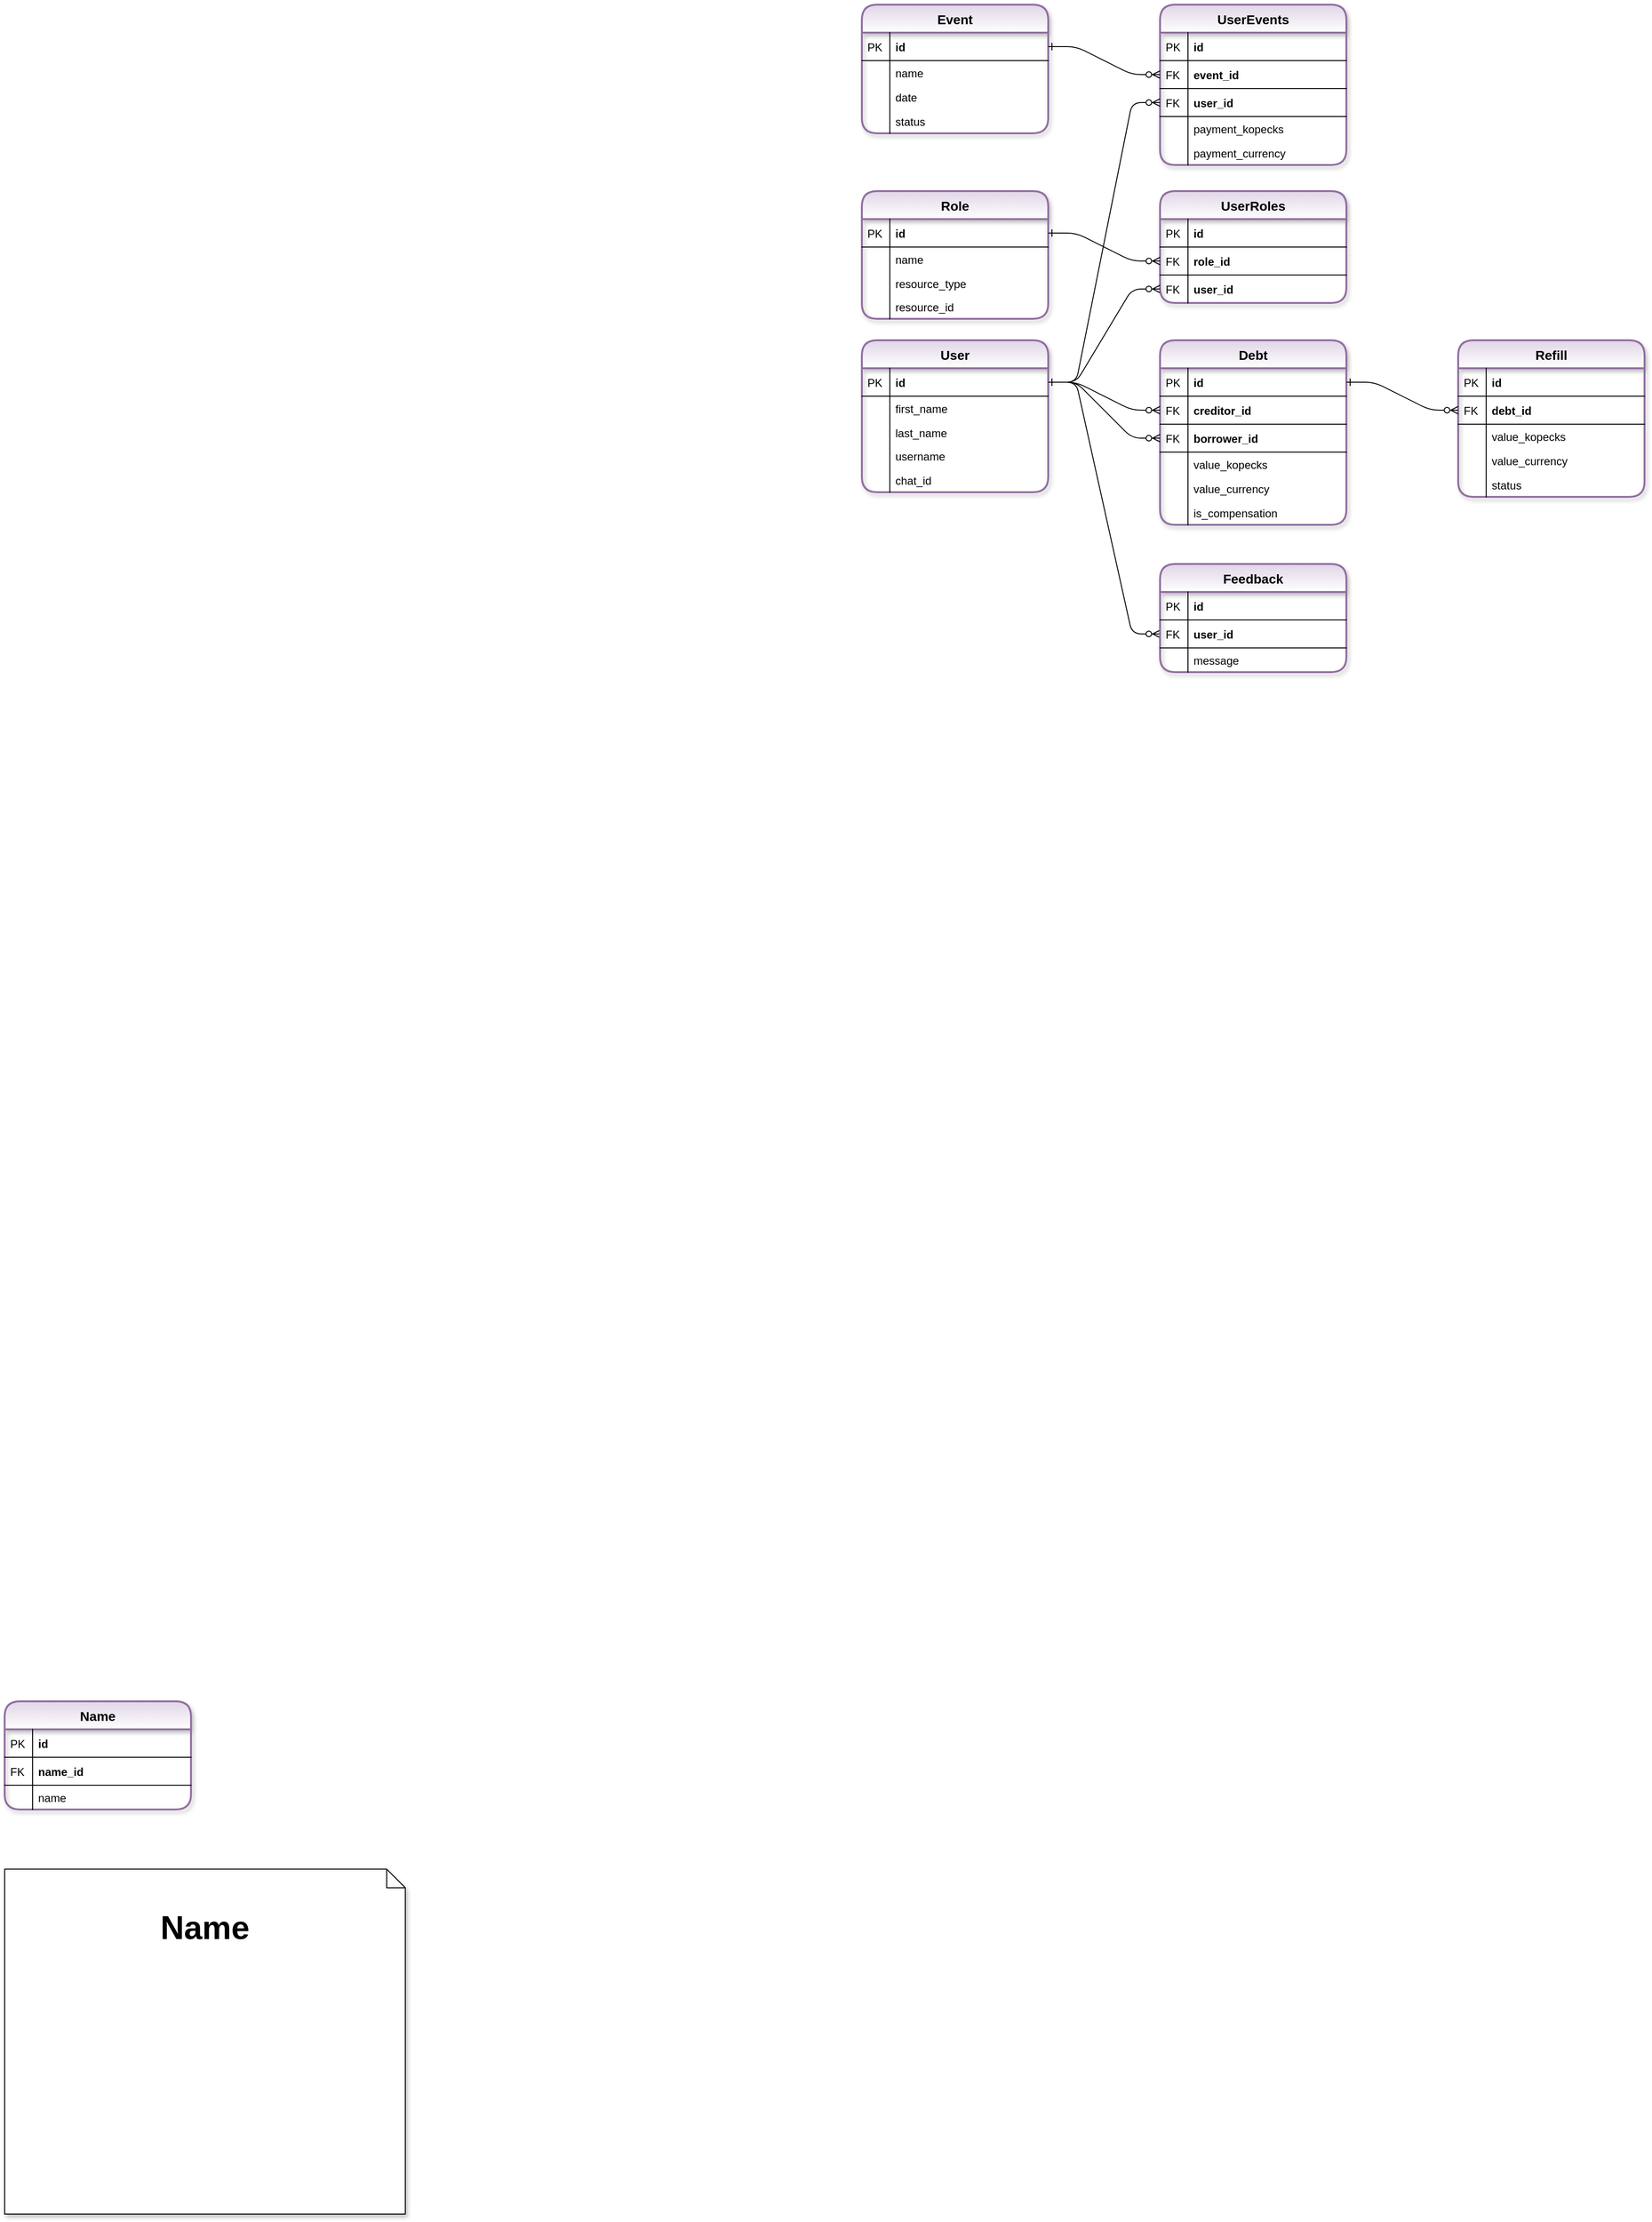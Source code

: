 <mxfile version="14.5.1" type="device"><diagram id="R2lEEEUBdFMjLlhIrx00" name="Page-1"><mxGraphModel dx="3122" dy="1848" grid="1" gridSize="10" guides="1" tooltips="1" connect="1" arrows="1" fold="1" page="1" pageScale="1" pageWidth="850" pageHeight="1100" math="0" shadow="0" extFonts="Permanent Marker^https://fonts.googleapis.com/css?family=Permanent+Marker"><root><mxCell id="0"/><mxCell id="1" parent="0"/><mxCell id="dbD11hAaTp0ANnhS23in-55" style="edgeStyle=entityRelationEdgeStyle;orthogonalLoop=1;jettySize=auto;html=1;startArrow=ERone;startFill=0;endArrow=ERzeroToMany;endFill=1;rounded=1;entryX=0;entryY=0.5;entryDx=0;entryDy=0;exitX=1;exitY=0.5;exitDx=0;exitDy=0;" parent="1" source="dbD11hAaTp0ANnhS23in-2" target="dbD11hAaTp0ANnhS23in-53" edge="1"><mxGeometry relative="1" as="geometry"><mxPoint x="-470" y="135" as="sourcePoint"/><mxPoint x="-350" y="165" as="targetPoint"/></mxGeometry></mxCell><mxCell id="dbD11hAaTp0ANnhS23in-1" value="User" style="swimlane;fontStyle=1;childLayout=stackLayout;horizontal=1;startSize=30;horizontalStack=0;resizeParent=1;resizeParentMax=0;resizeLast=0;collapsible=1;marginBottom=0;align=center;fontSize=14;rounded=1;shadow=1;glass=0;comic=0;strokeColor=#916FA1;strokeWidth=2;fillColor=#e1d5e7;arcSize=18;sketch=0;gradientColor=#ffffff;swimlaneFillColor=none;" parent="1" vertex="1"><mxGeometry x="-680" y="80" width="200" height="163" as="geometry"><mxRectangle x="-120" y="-320" width="160" height="26" as="alternateBounds"/></mxGeometry></mxCell><mxCell id="dbD11hAaTp0ANnhS23in-2" value="id" style="shape=partialRectangle;top=0;left=0;right=0;bottom=1;align=left;verticalAlign=middle;fillColor=none;spacingLeft=34;spacingRight=4;overflow=hidden;rotatable=0;points=[[0,0.5],[1,0.5]];portConstraint=eastwest;dropTarget=0;fontStyle=1;fontSize=12;flipH=1;flipV=0;" parent="dbD11hAaTp0ANnhS23in-1" vertex="1"><mxGeometry y="30" width="200" height="30" as="geometry"/></mxCell><mxCell id="dbD11hAaTp0ANnhS23in-3" value="PK" style="shape=partialRectangle;top=0;left=0;bottom=0;fillColor=none;align=left;verticalAlign=middle;spacingLeft=4;spacingRight=4;overflow=hidden;rotatable=0;points=[];portConstraint=eastwest;part=1;fontSize=12;" parent="dbD11hAaTp0ANnhS23in-2" vertex="1" connectable="0"><mxGeometry width="30" height="30" as="geometry"/></mxCell><mxCell id="dbD11hAaTp0ANnhS23in-4" value="first_name" style="shape=partialRectangle;top=0;left=0;right=0;bottom=0;align=left;verticalAlign=top;fillColor=none;spacingLeft=34;spacingRight=4;overflow=hidden;rotatable=0;points=[[0,0.5],[1,0.5]];portConstraint=eastwest;dropTarget=0;fontSize=12;perimeterSpacing=3;strokeColor=#5036FF;strokeWidth=3;" parent="dbD11hAaTp0ANnhS23in-1" vertex="1"><mxGeometry y="60" width="200" height="26" as="geometry"/></mxCell><mxCell id="dbD11hAaTp0ANnhS23in-5" value="" style="shape=partialRectangle;top=0;left=0;bottom=0;fillColor=none;align=left;verticalAlign=top;spacingLeft=4;spacingRight=4;overflow=hidden;rotatable=0;points=[];portConstraint=eastwest;part=1;fontSize=12;" parent="dbD11hAaTp0ANnhS23in-4" vertex="1" connectable="0"><mxGeometry width="30" height="26" as="geometry"/></mxCell><mxCell id="dbD11hAaTp0ANnhS23in-6" value="last_name" style="shape=partialRectangle;top=0;left=0;right=0;bottom=0;align=left;verticalAlign=top;fillColor=none;spacingLeft=34;spacingRight=4;overflow=hidden;rotatable=0;points=[[0,0.5],[1,0.5]];portConstraint=eastwest;dropTarget=0;fontSize=12;perimeterSpacing=3;strokeColor=#5036FF;strokeWidth=3;" parent="dbD11hAaTp0ANnhS23in-1" vertex="1"><mxGeometry y="86" width="200" height="25" as="geometry"/></mxCell><mxCell id="dbD11hAaTp0ANnhS23in-7" value="" style="shape=partialRectangle;top=0;left=0;bottom=0;fillColor=none;align=left;verticalAlign=top;spacingLeft=4;spacingRight=4;overflow=hidden;rotatable=0;points=[];portConstraint=eastwest;part=1;fontSize=12;" parent="dbD11hAaTp0ANnhS23in-6" vertex="1" connectable="0"><mxGeometry width="30" height="26" as="geometry"/></mxCell><mxCell id="dbD11hAaTp0ANnhS23in-8" value="username" style="shape=partialRectangle;top=0;left=0;right=0;bottom=0;align=left;verticalAlign=top;fillColor=none;spacingLeft=34;spacingRight=4;overflow=hidden;rotatable=0;points=[[0,0.5],[1,0.5]];portConstraint=eastwest;dropTarget=0;fontSize=12;perimeterSpacing=3;strokeColor=#5036FF;strokeWidth=3;" parent="dbD11hAaTp0ANnhS23in-1" vertex="1"><mxGeometry y="111" width="200" height="26" as="geometry"/></mxCell><mxCell id="dbD11hAaTp0ANnhS23in-9" value="" style="shape=partialRectangle;top=0;left=0;bottom=0;fillColor=none;align=left;verticalAlign=top;spacingLeft=4;spacingRight=4;overflow=hidden;rotatable=0;points=[];portConstraint=eastwest;part=1;fontSize=12;" parent="dbD11hAaTp0ANnhS23in-8" vertex="1" connectable="0"><mxGeometry width="30" height="26" as="geometry"/></mxCell><mxCell id="dbD11hAaTp0ANnhS23in-10" value="chat_id" style="shape=partialRectangle;top=0;left=0;right=0;bottom=0;align=left;verticalAlign=top;fillColor=none;spacingLeft=34;spacingRight=4;overflow=hidden;rotatable=0;points=[[0,0.5],[1,0.5]];portConstraint=eastwest;dropTarget=0;fontSize=12;perimeterSpacing=3;strokeColor=#5036FF;strokeWidth=3;" parent="dbD11hAaTp0ANnhS23in-1" vertex="1"><mxGeometry y="137" width="200" height="26" as="geometry"/></mxCell><mxCell id="dbD11hAaTp0ANnhS23in-11" value="" style="shape=partialRectangle;top=0;left=0;bottom=0;fillColor=none;align=left;verticalAlign=top;spacingLeft=4;spacingRight=4;overflow=hidden;rotatable=0;points=[];portConstraint=eastwest;part=1;fontSize=12;" parent="dbD11hAaTp0ANnhS23in-10" vertex="1" connectable="0"><mxGeometry width="30" height="26" as="geometry"/></mxCell><mxCell id="dbD11hAaTp0ANnhS23in-16" value="&lt;h3&gt;Name&lt;/h3&gt;" style="shape=note;size=20;whiteSpace=wrap;html=1;shadow=1;comic=0;fontSize=30;verticalAlign=top;" parent="1" vertex="1"><mxGeometry x="-1600" y="1720" width="430" height="370" as="geometry"/></mxCell><mxCell id="dbD11hAaTp0ANnhS23in-17" value="Role" style="swimlane;fontStyle=1;childLayout=stackLayout;horizontal=1;startSize=30;horizontalStack=0;resizeParent=1;resizeParentMax=0;resizeLast=0;collapsible=1;marginBottom=0;align=center;fontSize=14;rounded=1;shadow=1;glass=0;comic=0;strokeColor=#916FA1;strokeWidth=2;fillColor=#e1d5e7;arcSize=18;sketch=0;gradientColor=#ffffff;swimlaneFillColor=none;" parent="1" vertex="1"><mxGeometry x="-680" y="-80" width="200" height="137" as="geometry"><mxRectangle x="-120" y="-320" width="160" height="26" as="alternateBounds"/></mxGeometry></mxCell><mxCell id="dbD11hAaTp0ANnhS23in-18" value="id" style="shape=partialRectangle;top=0;left=0;right=0;bottom=1;align=left;verticalAlign=middle;fillColor=none;spacingLeft=34;spacingRight=4;overflow=hidden;rotatable=0;points=[[0,0.5],[1,0.5]];portConstraint=eastwest;dropTarget=0;fontStyle=1;fontSize=12;flipH=1;flipV=0;" parent="dbD11hAaTp0ANnhS23in-17" vertex="1"><mxGeometry y="30" width="200" height="30" as="geometry"/></mxCell><mxCell id="dbD11hAaTp0ANnhS23in-19" value="PK" style="shape=partialRectangle;top=0;left=0;bottom=0;fillColor=none;align=left;verticalAlign=middle;spacingLeft=4;spacingRight=4;overflow=hidden;rotatable=0;points=[];portConstraint=eastwest;part=1;fontSize=12;" parent="dbD11hAaTp0ANnhS23in-18" vertex="1" connectable="0"><mxGeometry width="30" height="30" as="geometry"/></mxCell><mxCell id="dbD11hAaTp0ANnhS23in-20" value="name" style="shape=partialRectangle;top=0;left=0;right=0;bottom=0;align=left;verticalAlign=top;fillColor=none;spacingLeft=34;spacingRight=4;overflow=hidden;rotatable=0;points=[[0,0.5],[1,0.5]];portConstraint=eastwest;dropTarget=0;fontSize=12;perimeterSpacing=3;strokeColor=#5036FF;strokeWidth=3;" parent="dbD11hAaTp0ANnhS23in-17" vertex="1"><mxGeometry y="60" width="200" height="26" as="geometry"/></mxCell><mxCell id="dbD11hAaTp0ANnhS23in-21" value="" style="shape=partialRectangle;top=0;left=0;bottom=0;fillColor=none;align=left;verticalAlign=top;spacingLeft=4;spacingRight=4;overflow=hidden;rotatable=0;points=[];portConstraint=eastwest;part=1;fontSize=12;" parent="dbD11hAaTp0ANnhS23in-20" vertex="1" connectable="0"><mxGeometry width="30" height="26" as="geometry"/></mxCell><mxCell id="dbD11hAaTp0ANnhS23in-22" value="resource_type" style="shape=partialRectangle;top=0;left=0;right=0;bottom=0;align=left;verticalAlign=top;fillColor=none;spacingLeft=34;spacingRight=4;overflow=hidden;rotatable=0;points=[[0,0.5],[1,0.5]];portConstraint=eastwest;dropTarget=0;fontSize=12;perimeterSpacing=3;strokeColor=#5036FF;strokeWidth=3;" parent="dbD11hAaTp0ANnhS23in-17" vertex="1"><mxGeometry y="86" width="200" height="25" as="geometry"/></mxCell><mxCell id="dbD11hAaTp0ANnhS23in-23" value="" style="shape=partialRectangle;top=0;left=0;bottom=0;fillColor=none;align=left;verticalAlign=top;spacingLeft=4;spacingRight=4;overflow=hidden;rotatable=0;points=[];portConstraint=eastwest;part=1;fontSize=12;" parent="dbD11hAaTp0ANnhS23in-22" vertex="1" connectable="0"><mxGeometry width="30" height="26" as="geometry"/></mxCell><mxCell id="dbD11hAaTp0ANnhS23in-24" value="resource_id" style="shape=partialRectangle;top=0;left=0;right=0;bottom=0;align=left;verticalAlign=top;fillColor=none;spacingLeft=34;spacingRight=4;overflow=hidden;rotatable=0;points=[[0,0.5],[1,0.5]];portConstraint=eastwest;dropTarget=0;fontSize=12;perimeterSpacing=3;strokeColor=#5036FF;strokeWidth=3;" parent="dbD11hAaTp0ANnhS23in-17" vertex="1"><mxGeometry y="111" width="200" height="26" as="geometry"/></mxCell><mxCell id="dbD11hAaTp0ANnhS23in-25" value="" style="shape=partialRectangle;top=0;left=0;bottom=0;fillColor=none;align=left;verticalAlign=top;spacingLeft=4;spacingRight=4;overflow=hidden;rotatable=0;points=[];portConstraint=eastwest;part=1;fontSize=12;" parent="dbD11hAaTp0ANnhS23in-24" vertex="1" connectable="0"><mxGeometry width="30" height="26" as="geometry"/></mxCell><mxCell id="dbD11hAaTp0ANnhS23in-28" value="UserRoles" style="swimlane;fontStyle=1;childLayout=stackLayout;horizontal=1;startSize=30;horizontalStack=0;resizeParent=1;resizeParentMax=0;resizeLast=0;collapsible=1;marginBottom=0;align=center;fontSize=14;rounded=1;shadow=1;glass=0;comic=0;strokeColor=#916FA1;strokeWidth=2;fillColor=#e1d5e7;arcSize=18;sketch=0;gradientColor=#ffffff;swimlaneFillColor=none;" parent="1" vertex="1"><mxGeometry x="-360" y="-80" width="200" height="120" as="geometry"><mxRectangle x="-120" y="-320" width="160" height="26" as="alternateBounds"/></mxGeometry></mxCell><mxCell id="dbD11hAaTp0ANnhS23in-29" value="id" style="shape=partialRectangle;top=0;left=0;right=0;bottom=1;align=left;verticalAlign=middle;fillColor=none;spacingLeft=34;spacingRight=4;overflow=hidden;rotatable=0;points=[[0,0.5],[1,0.5]];portConstraint=eastwest;dropTarget=0;fontStyle=1;fontSize=12;flipH=1;flipV=0;" parent="dbD11hAaTp0ANnhS23in-28" vertex="1"><mxGeometry y="30" width="200" height="30" as="geometry"/></mxCell><mxCell id="dbD11hAaTp0ANnhS23in-30" value="PK" style="shape=partialRectangle;top=0;left=0;bottom=0;fillColor=none;align=left;verticalAlign=middle;spacingLeft=4;spacingRight=4;overflow=hidden;rotatable=0;points=[];portConstraint=eastwest;part=1;fontSize=12;" parent="dbD11hAaTp0ANnhS23in-29" vertex="1" connectable="0"><mxGeometry width="30" height="30" as="geometry"/></mxCell><mxCell id="dbD11hAaTp0ANnhS23in-40" value="role_id" style="shape=partialRectangle;top=0;left=0;right=0;bottom=1;align=left;verticalAlign=middle;fillColor=none;spacingLeft=34;spacingRight=4;overflow=hidden;rotatable=0;points=[[0,0.5],[1,0.5]];portConstraint=eastwest;dropTarget=0;fontStyle=1;fontSize=12;flipH=1;flipV=0;" parent="dbD11hAaTp0ANnhS23in-28" vertex="1"><mxGeometry y="60" width="200" height="30" as="geometry"/></mxCell><mxCell id="dbD11hAaTp0ANnhS23in-41" value="FK" style="shape=partialRectangle;top=0;left=0;bottom=0;fillColor=none;align=left;verticalAlign=middle;spacingLeft=4;spacingRight=4;overflow=hidden;rotatable=0;points=[];portConstraint=eastwest;part=1;fontSize=12;" parent="dbD11hAaTp0ANnhS23in-40" vertex="1" connectable="0"><mxGeometry width="30" height="30" as="geometry"/></mxCell><mxCell id="dbD11hAaTp0ANnhS23in-38" value="user_id" style="shape=partialRectangle;top=0;left=0;right=0;bottom=1;align=left;verticalAlign=middle;fillColor=none;spacingLeft=34;spacingRight=4;overflow=hidden;rotatable=0;points=[[0,0.5],[1,0.5]];portConstraint=eastwest;dropTarget=0;fontStyle=1;fontSize=12;flipH=1;flipV=0;strokeColor=none;" parent="dbD11hAaTp0ANnhS23in-28" vertex="1"><mxGeometry y="90" width="200" height="30" as="geometry"/></mxCell><mxCell id="dbD11hAaTp0ANnhS23in-39" value="FK" style="shape=partialRectangle;top=0;left=0;bottom=0;fillColor=none;align=left;verticalAlign=middle;spacingLeft=4;spacingRight=4;overflow=hidden;rotatable=0;points=[];portConstraint=eastwest;part=1;fontSize=12;" parent="dbD11hAaTp0ANnhS23in-38" vertex="1" connectable="0"><mxGeometry width="30" height="30" as="geometry"/></mxCell><mxCell id="dbD11hAaTp0ANnhS23in-42" style="edgeStyle=entityRelationEdgeStyle;orthogonalLoop=1;jettySize=auto;html=1;startArrow=ERone;startFill=0;endArrow=ERzeroToMany;endFill=1;rounded=1;entryX=0;entryY=0.5;entryDx=0;entryDy=0;exitX=1;exitY=0.5;exitDx=0;exitDy=0;" parent="1" source="dbD11hAaTp0ANnhS23in-18" target="dbD11hAaTp0ANnhS23in-40" edge="1"><mxGeometry relative="1" as="geometry"><mxPoint x="-420" y="335.5" as="sourcePoint"/><mxPoint x="-180" y="361.5" as="targetPoint"/></mxGeometry></mxCell><mxCell id="dbD11hAaTp0ANnhS23in-43" style="edgeStyle=entityRelationEdgeStyle;orthogonalLoop=1;jettySize=auto;html=1;startArrow=ERone;startFill=0;endArrow=ERzeroToMany;endFill=1;rounded=1;entryX=0;entryY=0.5;entryDx=0;entryDy=0;exitX=1;exitY=0.5;exitDx=0;exitDy=0;" parent="1" source="dbD11hAaTp0ANnhS23in-2" target="dbD11hAaTp0ANnhS23in-38" edge="1"><mxGeometry relative="1" as="geometry"><mxPoint x="-470" y="335" as="sourcePoint"/><mxPoint x="-360" y="245" as="targetPoint"/></mxGeometry></mxCell><mxCell id="dbD11hAaTp0ANnhS23in-44" value="Feedback" style="swimlane;fontStyle=1;childLayout=stackLayout;horizontal=1;startSize=30;horizontalStack=0;resizeParent=1;resizeParentMax=0;resizeLast=0;collapsible=1;marginBottom=0;align=center;fontSize=14;rounded=1;shadow=1;glass=0;comic=0;strokeColor=#916FA1;strokeWidth=2;fillColor=#e1d5e7;arcSize=18;sketch=0;gradientColor=#ffffff;swimlaneFillColor=none;" parent="1" vertex="1"><mxGeometry x="-360" y="320" width="200" height="116" as="geometry"><mxRectangle x="-120" y="-320" width="160" height="26" as="alternateBounds"/></mxGeometry></mxCell><mxCell id="dbD11hAaTp0ANnhS23in-45" value="id" style="shape=partialRectangle;top=0;left=0;right=0;bottom=1;align=left;verticalAlign=middle;fillColor=none;spacingLeft=34;spacingRight=4;overflow=hidden;rotatable=0;points=[[0,0.5],[1,0.5]];portConstraint=eastwest;dropTarget=0;fontStyle=1;fontSize=12;flipH=1;flipV=0;" parent="dbD11hAaTp0ANnhS23in-44" vertex="1"><mxGeometry y="30" width="200" height="30" as="geometry"/></mxCell><mxCell id="dbD11hAaTp0ANnhS23in-46" value="PK" style="shape=partialRectangle;top=0;left=0;bottom=0;fillColor=none;align=left;verticalAlign=middle;spacingLeft=4;spacingRight=4;overflow=hidden;rotatable=0;points=[];portConstraint=eastwest;part=1;fontSize=12;" parent="dbD11hAaTp0ANnhS23in-45" vertex="1" connectable="0"><mxGeometry width="30" height="30" as="geometry"/></mxCell><mxCell id="dbD11hAaTp0ANnhS23in-53" value="user_id" style="shape=partialRectangle;top=0;left=0;right=0;bottom=1;align=left;verticalAlign=middle;fillColor=none;spacingLeft=34;spacingRight=4;overflow=hidden;rotatable=0;points=[[0,0.5],[1,0.5]];portConstraint=eastwest;dropTarget=0;fontStyle=1;fontSize=12;flipH=1;flipV=0;" parent="dbD11hAaTp0ANnhS23in-44" vertex="1"><mxGeometry y="60" width="200" height="30" as="geometry"/></mxCell><mxCell id="dbD11hAaTp0ANnhS23in-54" value="FK" style="shape=partialRectangle;top=0;left=0;bottom=0;fillColor=none;align=left;verticalAlign=middle;spacingLeft=4;spacingRight=4;overflow=hidden;rotatable=0;points=[];portConstraint=eastwest;part=1;fontSize=12;" parent="dbD11hAaTp0ANnhS23in-53" vertex="1" connectable="0"><mxGeometry width="30" height="30" as="geometry"/></mxCell><mxCell id="dbD11hAaTp0ANnhS23in-47" value="message" style="shape=partialRectangle;top=0;left=0;right=0;bottom=0;align=left;verticalAlign=top;fillColor=none;spacingLeft=34;spacingRight=4;overflow=hidden;rotatable=0;points=[[0,0.5],[1,0.5]];portConstraint=eastwest;dropTarget=0;fontSize=12;perimeterSpacing=3;strokeColor=#5036FF;strokeWidth=3;" parent="dbD11hAaTp0ANnhS23in-44" vertex="1"><mxGeometry y="90" width="200" height="26" as="geometry"/></mxCell><mxCell id="dbD11hAaTp0ANnhS23in-48" value="" style="shape=partialRectangle;top=0;left=0;bottom=0;fillColor=none;align=left;verticalAlign=top;spacingLeft=4;spacingRight=4;overflow=hidden;rotatable=0;points=[];portConstraint=eastwest;part=1;fontSize=12;" parent="dbD11hAaTp0ANnhS23in-47" vertex="1" connectable="0"><mxGeometry width="30" height="26" as="geometry"/></mxCell><mxCell id="dbD11hAaTp0ANnhS23in-56" value="Name" style="swimlane;fontStyle=1;childLayout=stackLayout;horizontal=1;startSize=30;horizontalStack=0;resizeParent=1;resizeParentMax=0;resizeLast=0;collapsible=1;marginBottom=0;align=center;fontSize=14;rounded=1;shadow=1;glass=0;comic=0;strokeColor=#916FA1;strokeWidth=2;fillColor=#e1d5e7;arcSize=18;sketch=0;gradientColor=#ffffff;swimlaneFillColor=none;" parent="1" vertex="1"><mxGeometry x="-1600" y="1540" width="200" height="116" as="geometry"><mxRectangle x="-120" y="-320" width="160" height="26" as="alternateBounds"/></mxGeometry></mxCell><mxCell id="dbD11hAaTp0ANnhS23in-57" value="id" style="shape=partialRectangle;top=0;left=0;right=0;bottom=1;align=left;verticalAlign=middle;fillColor=none;spacingLeft=34;spacingRight=4;overflow=hidden;rotatable=0;points=[[0,0.5],[1,0.5]];portConstraint=eastwest;dropTarget=0;fontStyle=1;fontSize=12;flipH=1;flipV=0;" parent="dbD11hAaTp0ANnhS23in-56" vertex="1"><mxGeometry y="30" width="200" height="30" as="geometry"/></mxCell><mxCell id="dbD11hAaTp0ANnhS23in-58" value="PK" style="shape=partialRectangle;top=0;left=0;bottom=0;fillColor=none;align=left;verticalAlign=middle;spacingLeft=4;spacingRight=4;overflow=hidden;rotatable=0;points=[];portConstraint=eastwest;part=1;fontSize=12;" parent="dbD11hAaTp0ANnhS23in-57" vertex="1" connectable="0"><mxGeometry width="30" height="30" as="geometry"/></mxCell><mxCell id="dbD11hAaTp0ANnhS23in-59" value="name_id" style="shape=partialRectangle;top=0;left=0;right=0;bottom=1;align=left;verticalAlign=middle;fillColor=none;spacingLeft=34;spacingRight=4;overflow=hidden;rotatable=0;points=[[0,0.5],[1,0.5]];portConstraint=eastwest;dropTarget=0;fontStyle=1;fontSize=12;flipH=1;flipV=0;" parent="dbD11hAaTp0ANnhS23in-56" vertex="1"><mxGeometry y="60" width="200" height="30" as="geometry"/></mxCell><mxCell id="dbD11hAaTp0ANnhS23in-60" value="FK" style="shape=partialRectangle;top=0;left=0;bottom=0;fillColor=none;align=left;verticalAlign=middle;spacingLeft=4;spacingRight=4;overflow=hidden;rotatable=0;points=[];portConstraint=eastwest;part=1;fontSize=12;" parent="dbD11hAaTp0ANnhS23in-59" vertex="1" connectable="0"><mxGeometry width="30" height="30" as="geometry"/></mxCell><mxCell id="dbD11hAaTp0ANnhS23in-61" value="name" style="shape=partialRectangle;top=0;left=0;right=0;bottom=0;align=left;verticalAlign=top;fillColor=none;spacingLeft=34;spacingRight=4;overflow=hidden;rotatable=0;points=[[0,0.5],[1,0.5]];portConstraint=eastwest;dropTarget=0;fontSize=12;perimeterSpacing=3;strokeColor=#5036FF;strokeWidth=3;" parent="dbD11hAaTp0ANnhS23in-56" vertex="1"><mxGeometry y="90" width="200" height="26" as="geometry"/></mxCell><mxCell id="dbD11hAaTp0ANnhS23in-62" value="" style="shape=partialRectangle;top=0;left=0;bottom=0;fillColor=none;align=left;verticalAlign=top;spacingLeft=4;spacingRight=4;overflow=hidden;rotatable=0;points=[];portConstraint=eastwest;part=1;fontSize=12;" parent="dbD11hAaTp0ANnhS23in-61" vertex="1" connectable="0"><mxGeometry width="30" height="26" as="geometry"/></mxCell><mxCell id="dbD11hAaTp0ANnhS23in-70" value="Debt" style="swimlane;fontStyle=1;childLayout=stackLayout;horizontal=1;startSize=30;horizontalStack=0;resizeParent=1;resizeParentMax=0;resizeLast=0;collapsible=1;marginBottom=0;align=center;fontSize=14;rounded=1;shadow=1;glass=0;comic=0;strokeColor=#916FA1;strokeWidth=2;fillColor=#e1d5e7;arcSize=18;sketch=0;gradientColor=#ffffff;swimlaneFillColor=none;" parent="1" vertex="1"><mxGeometry x="-360" y="80" width="200" height="198" as="geometry"><mxRectangle x="-120" y="-320" width="160" height="26" as="alternateBounds"/></mxGeometry></mxCell><mxCell id="dbD11hAaTp0ANnhS23in-71" value="id" style="shape=partialRectangle;top=0;left=0;right=0;bottom=1;align=left;verticalAlign=middle;fillColor=none;spacingLeft=34;spacingRight=4;overflow=hidden;rotatable=0;points=[[0,0.5],[1,0.5]];portConstraint=eastwest;dropTarget=0;fontStyle=1;fontSize=12;flipH=1;flipV=0;" parent="dbD11hAaTp0ANnhS23in-70" vertex="1"><mxGeometry y="30" width="200" height="30" as="geometry"/></mxCell><mxCell id="dbD11hAaTp0ANnhS23in-72" value="PK" style="shape=partialRectangle;top=0;left=0;bottom=0;fillColor=none;align=left;verticalAlign=middle;spacingLeft=4;spacingRight=4;overflow=hidden;rotatable=0;points=[];portConstraint=eastwest;part=1;fontSize=12;" parent="dbD11hAaTp0ANnhS23in-71" vertex="1" connectable="0"><mxGeometry width="30" height="30" as="geometry"/></mxCell><mxCell id="dbD11hAaTp0ANnhS23in-73" value="creditor_id" style="shape=partialRectangle;top=0;left=0;right=0;bottom=1;align=left;verticalAlign=middle;fillColor=none;spacingLeft=34;spacingRight=4;overflow=hidden;rotatable=0;points=[[0,0.5],[1,0.5]];portConstraint=eastwest;dropTarget=0;fontStyle=1;fontSize=12;flipH=1;flipV=0;" parent="dbD11hAaTp0ANnhS23in-70" vertex="1"><mxGeometry y="60" width="200" height="30" as="geometry"/></mxCell><mxCell id="dbD11hAaTp0ANnhS23in-74" value="FK" style="shape=partialRectangle;top=0;left=0;bottom=0;fillColor=none;align=left;verticalAlign=middle;spacingLeft=4;spacingRight=4;overflow=hidden;rotatable=0;points=[];portConstraint=eastwest;part=1;fontSize=12;" parent="dbD11hAaTp0ANnhS23in-73" vertex="1" connectable="0"><mxGeometry width="30" height="30" as="geometry"/></mxCell><mxCell id="dbD11hAaTp0ANnhS23in-77" value="borrower_id" style="shape=partialRectangle;top=0;left=0;right=0;bottom=1;align=left;verticalAlign=middle;fillColor=none;spacingLeft=34;spacingRight=4;overflow=hidden;rotatable=0;points=[[0,0.5],[1,0.5]];portConstraint=eastwest;dropTarget=0;fontStyle=1;fontSize=12;flipH=1;flipV=0;" parent="dbD11hAaTp0ANnhS23in-70" vertex="1"><mxGeometry y="90" width="200" height="30" as="geometry"/></mxCell><mxCell id="dbD11hAaTp0ANnhS23in-78" value="FK" style="shape=partialRectangle;top=0;left=0;bottom=0;fillColor=none;align=left;verticalAlign=middle;spacingLeft=4;spacingRight=4;overflow=hidden;rotatable=0;points=[];portConstraint=eastwest;part=1;fontSize=12;" parent="dbD11hAaTp0ANnhS23in-77" vertex="1" connectable="0"><mxGeometry width="30" height="30" as="geometry"/></mxCell><mxCell id="dbD11hAaTp0ANnhS23in-75" value="value_kopecks" style="shape=partialRectangle;top=0;left=0;right=0;bottom=0;align=left;verticalAlign=top;fillColor=none;spacingLeft=34;spacingRight=4;overflow=hidden;rotatable=0;points=[[0,0.5],[1,0.5]];portConstraint=eastwest;dropTarget=0;fontSize=12;perimeterSpacing=3;strokeColor=#5036FF;strokeWidth=3;" parent="dbD11hAaTp0ANnhS23in-70" vertex="1"><mxGeometry y="120" width="200" height="26" as="geometry"/></mxCell><mxCell id="dbD11hAaTp0ANnhS23in-76" value="" style="shape=partialRectangle;top=0;left=0;bottom=0;fillColor=none;align=left;verticalAlign=top;spacingLeft=4;spacingRight=4;overflow=hidden;rotatable=0;points=[];portConstraint=eastwest;part=1;fontSize=12;" parent="dbD11hAaTp0ANnhS23in-75" vertex="1" connectable="0"><mxGeometry width="30" height="26" as="geometry"/></mxCell><mxCell id="dbD11hAaTp0ANnhS23in-79" value="value_currency" style="shape=partialRectangle;top=0;left=0;right=0;bottom=0;align=left;verticalAlign=top;fillColor=none;spacingLeft=34;spacingRight=4;overflow=hidden;rotatable=0;points=[[0,0.5],[1,0.5]];portConstraint=eastwest;dropTarget=0;fontSize=12;perimeterSpacing=3;strokeColor=#5036FF;strokeWidth=3;" parent="dbD11hAaTp0ANnhS23in-70" vertex="1"><mxGeometry y="146" width="200" height="26" as="geometry"/></mxCell><mxCell id="dbD11hAaTp0ANnhS23in-80" value="" style="shape=partialRectangle;top=0;left=0;bottom=0;fillColor=none;align=left;verticalAlign=top;spacingLeft=4;spacingRight=4;overflow=hidden;rotatable=0;points=[];portConstraint=eastwest;part=1;fontSize=12;" parent="dbD11hAaTp0ANnhS23in-79" vertex="1" connectable="0"><mxGeometry width="30" height="26" as="geometry"/></mxCell><mxCell id="dbD11hAaTp0ANnhS23in-81" value="is_compensation" style="shape=partialRectangle;top=0;left=0;right=0;bottom=0;align=left;verticalAlign=top;fillColor=none;spacingLeft=34;spacingRight=4;overflow=hidden;rotatable=0;points=[[0,0.5],[1,0.5]];portConstraint=eastwest;dropTarget=0;fontSize=12;perimeterSpacing=3;strokeColor=#5036FF;strokeWidth=3;" parent="dbD11hAaTp0ANnhS23in-70" vertex="1"><mxGeometry y="172" width="200" height="26" as="geometry"/></mxCell><mxCell id="dbD11hAaTp0ANnhS23in-82" value="" style="shape=partialRectangle;top=0;left=0;bottom=0;fillColor=none;align=left;verticalAlign=top;spacingLeft=4;spacingRight=4;overflow=hidden;rotatable=0;points=[];portConstraint=eastwest;part=1;fontSize=12;" parent="dbD11hAaTp0ANnhS23in-81" vertex="1" connectable="0"><mxGeometry width="30" height="26" as="geometry"/></mxCell><mxCell id="dbD11hAaTp0ANnhS23in-83" style="edgeStyle=entityRelationEdgeStyle;orthogonalLoop=1;jettySize=auto;html=1;startArrow=ERone;startFill=0;endArrow=ERzeroToMany;endFill=1;rounded=1;entryX=0;entryY=0.5;entryDx=0;entryDy=0;exitX=1;exitY=0.5;exitDx=0;exitDy=0;" parent="1" source="dbD11hAaTp0ANnhS23in-2" target="dbD11hAaTp0ANnhS23in-73" edge="1"><mxGeometry relative="1" as="geometry"><mxPoint x="-470" y="135" as="sourcePoint"/><mxPoint x="-350" y="165" as="targetPoint"/></mxGeometry></mxCell><mxCell id="dbD11hAaTp0ANnhS23in-84" style="edgeStyle=entityRelationEdgeStyle;orthogonalLoop=1;jettySize=auto;html=1;startArrow=ERone;startFill=0;endArrow=ERzeroToMany;endFill=1;rounded=1;entryX=0;entryY=0.5;entryDx=0;entryDy=0;exitX=1;exitY=0.5;exitDx=0;exitDy=0;" parent="1" source="dbD11hAaTp0ANnhS23in-2" target="dbD11hAaTp0ANnhS23in-77" edge="1"><mxGeometry relative="1" as="geometry"><mxPoint x="-470" y="135" as="sourcePoint"/><mxPoint x="-350" y="328" as="targetPoint"/></mxGeometry></mxCell><mxCell id="dbD11hAaTp0ANnhS23in-85" value="Event" style="swimlane;fontStyle=1;childLayout=stackLayout;horizontal=1;startSize=30;horizontalStack=0;resizeParent=1;resizeParentMax=0;resizeLast=0;collapsible=1;marginBottom=0;align=center;fontSize=14;rounded=1;shadow=1;glass=0;comic=0;strokeColor=#916FA1;strokeWidth=2;fillColor=#e1d5e7;arcSize=18;sketch=0;gradientColor=#ffffff;swimlaneFillColor=none;" parent="1" vertex="1"><mxGeometry x="-680" y="-280" width="200" height="138" as="geometry"><mxRectangle x="-120" y="-320" width="160" height="26" as="alternateBounds"/></mxGeometry></mxCell><mxCell id="dbD11hAaTp0ANnhS23in-86" value="id" style="shape=partialRectangle;top=0;left=0;right=0;bottom=1;align=left;verticalAlign=middle;fillColor=none;spacingLeft=34;spacingRight=4;overflow=hidden;rotatable=0;points=[[0,0.5],[1,0.5]];portConstraint=eastwest;dropTarget=0;fontStyle=1;fontSize=12;flipH=1;flipV=0;" parent="dbD11hAaTp0ANnhS23in-85" vertex="1"><mxGeometry y="30" width="200" height="30" as="geometry"/></mxCell><mxCell id="dbD11hAaTp0ANnhS23in-87" value="PK" style="shape=partialRectangle;top=0;left=0;bottom=0;fillColor=none;align=left;verticalAlign=middle;spacingLeft=4;spacingRight=4;overflow=hidden;rotatable=0;points=[];portConstraint=eastwest;part=1;fontSize=12;" parent="dbD11hAaTp0ANnhS23in-86" vertex="1" connectable="0"><mxGeometry width="30" height="30" as="geometry"/></mxCell><mxCell id="dbD11hAaTp0ANnhS23in-90" value="name" style="shape=partialRectangle;top=0;left=0;right=0;bottom=0;align=left;verticalAlign=top;fillColor=none;spacingLeft=34;spacingRight=4;overflow=hidden;rotatable=0;points=[[0,0.5],[1,0.5]];portConstraint=eastwest;dropTarget=0;fontSize=12;perimeterSpacing=3;strokeColor=#5036FF;strokeWidth=3;" parent="dbD11hAaTp0ANnhS23in-85" vertex="1"><mxGeometry y="60" width="200" height="26" as="geometry"/></mxCell><mxCell id="dbD11hAaTp0ANnhS23in-91" value="" style="shape=partialRectangle;top=0;left=0;bottom=0;fillColor=none;align=left;verticalAlign=top;spacingLeft=4;spacingRight=4;overflow=hidden;rotatable=0;points=[];portConstraint=eastwest;part=1;fontSize=12;" parent="dbD11hAaTp0ANnhS23in-90" vertex="1" connectable="0"><mxGeometry width="30" height="26" as="geometry"/></mxCell><mxCell id="dbD11hAaTp0ANnhS23in-92" value="date" style="shape=partialRectangle;top=0;left=0;right=0;bottom=0;align=left;verticalAlign=top;fillColor=none;spacingLeft=34;spacingRight=4;overflow=hidden;rotatable=0;points=[[0,0.5],[1,0.5]];portConstraint=eastwest;dropTarget=0;fontSize=12;perimeterSpacing=3;strokeColor=#5036FF;strokeWidth=3;" parent="dbD11hAaTp0ANnhS23in-85" vertex="1"><mxGeometry y="86" width="200" height="26" as="geometry"/></mxCell><mxCell id="dbD11hAaTp0ANnhS23in-93" value="" style="shape=partialRectangle;top=0;left=0;bottom=0;fillColor=none;align=left;verticalAlign=top;spacingLeft=4;spacingRight=4;overflow=hidden;rotatable=0;points=[];portConstraint=eastwest;part=1;fontSize=12;" parent="dbD11hAaTp0ANnhS23in-92" vertex="1" connectable="0"><mxGeometry width="30" height="26" as="geometry"/></mxCell><mxCell id="dbD11hAaTp0ANnhS23in-94" value="status" style="shape=partialRectangle;top=0;left=0;right=0;bottom=0;align=left;verticalAlign=top;fillColor=none;spacingLeft=34;spacingRight=4;overflow=hidden;rotatable=0;points=[[0,0.5],[1,0.5]];portConstraint=eastwest;dropTarget=0;fontSize=12;perimeterSpacing=3;strokeColor=#5036FF;strokeWidth=3;" parent="dbD11hAaTp0ANnhS23in-85" vertex="1"><mxGeometry y="112" width="200" height="26" as="geometry"/></mxCell><mxCell id="dbD11hAaTp0ANnhS23in-95" value="" style="shape=partialRectangle;top=0;left=0;bottom=0;fillColor=none;align=left;verticalAlign=top;spacingLeft=4;spacingRight=4;overflow=hidden;rotatable=0;points=[];portConstraint=eastwest;part=1;fontSize=12;" parent="dbD11hAaTp0ANnhS23in-94" vertex="1" connectable="0"><mxGeometry width="30" height="26" as="geometry"/></mxCell><mxCell id="dbD11hAaTp0ANnhS23in-96" value="UserEvents" style="swimlane;fontStyle=1;childLayout=stackLayout;horizontal=1;startSize=30;horizontalStack=0;resizeParent=1;resizeParentMax=0;resizeLast=0;collapsible=1;marginBottom=0;align=center;fontSize=14;rounded=1;shadow=1;glass=0;comic=0;strokeColor=#916FA1;strokeWidth=2;fillColor=#e1d5e7;arcSize=18;sketch=0;gradientColor=#ffffff;swimlaneFillColor=none;" parent="1" vertex="1"><mxGeometry x="-360" y="-280" width="200" height="172" as="geometry"><mxRectangle x="-360" y="-400" width="160" height="26" as="alternateBounds"/></mxGeometry></mxCell><mxCell id="dbD11hAaTp0ANnhS23in-97" value="id" style="shape=partialRectangle;top=0;left=0;right=0;bottom=1;align=left;verticalAlign=middle;fillColor=none;spacingLeft=34;spacingRight=4;overflow=hidden;rotatable=0;points=[[0,0.5],[1,0.5]];portConstraint=eastwest;dropTarget=0;fontStyle=1;fontSize=12;flipH=1;flipV=0;" parent="dbD11hAaTp0ANnhS23in-96" vertex="1"><mxGeometry y="30" width="200" height="30" as="geometry"/></mxCell><mxCell id="dbD11hAaTp0ANnhS23in-98" value="PK" style="shape=partialRectangle;top=0;left=0;bottom=0;fillColor=none;align=left;verticalAlign=middle;spacingLeft=4;spacingRight=4;overflow=hidden;rotatable=0;points=[];portConstraint=eastwest;part=1;fontSize=12;" parent="dbD11hAaTp0ANnhS23in-97" vertex="1" connectable="0"><mxGeometry width="30" height="30" as="geometry"/></mxCell><mxCell id="dbD11hAaTp0ANnhS23in-107" value="event_id" style="shape=partialRectangle;top=0;left=0;right=0;bottom=1;align=left;verticalAlign=middle;fillColor=none;spacingLeft=34;spacingRight=4;overflow=hidden;rotatable=0;points=[[0,0.5],[1,0.5]];portConstraint=eastwest;dropTarget=0;fontStyle=1;fontSize=12;flipH=1;flipV=0;" parent="dbD11hAaTp0ANnhS23in-96" vertex="1"><mxGeometry y="60" width="200" height="30" as="geometry"/></mxCell><mxCell id="dbD11hAaTp0ANnhS23in-108" value="FK" style="shape=partialRectangle;top=0;left=0;bottom=0;fillColor=none;align=left;verticalAlign=middle;spacingLeft=4;spacingRight=4;overflow=hidden;rotatable=0;points=[];portConstraint=eastwest;part=1;fontSize=12;" parent="dbD11hAaTp0ANnhS23in-107" vertex="1" connectable="0"><mxGeometry width="30" height="30" as="geometry"/></mxCell><mxCell id="dbD11hAaTp0ANnhS23in-105" value="user_id" style="shape=partialRectangle;top=0;left=0;right=0;bottom=1;align=left;verticalAlign=middle;fillColor=none;spacingLeft=34;spacingRight=4;overflow=hidden;rotatable=0;points=[[0,0.5],[1,0.5]];portConstraint=eastwest;dropTarget=0;fontStyle=1;fontSize=12;flipH=1;flipV=0;" parent="dbD11hAaTp0ANnhS23in-96" vertex="1"><mxGeometry y="90" width="200" height="30" as="geometry"/></mxCell><mxCell id="dbD11hAaTp0ANnhS23in-106" value="FK" style="shape=partialRectangle;top=0;left=0;bottom=0;fillColor=none;align=left;verticalAlign=middle;spacingLeft=4;spacingRight=4;overflow=hidden;rotatable=0;points=[];portConstraint=eastwest;part=1;fontSize=12;" parent="dbD11hAaTp0ANnhS23in-105" vertex="1" connectable="0"><mxGeometry width="30" height="30" as="geometry"/></mxCell><mxCell id="dbD11hAaTp0ANnhS23in-99" value="payment_kopecks" style="shape=partialRectangle;top=0;left=0;right=0;bottom=0;align=left;verticalAlign=top;fillColor=none;spacingLeft=34;spacingRight=4;overflow=hidden;rotatable=0;points=[[0,0.5],[1,0.5]];portConstraint=eastwest;dropTarget=0;fontSize=12;perimeterSpacing=3;strokeColor=#5036FF;strokeWidth=3;" parent="dbD11hAaTp0ANnhS23in-96" vertex="1"><mxGeometry y="120" width="200" height="26" as="geometry"/></mxCell><mxCell id="dbD11hAaTp0ANnhS23in-100" value="" style="shape=partialRectangle;top=0;left=0;bottom=0;fillColor=none;align=left;verticalAlign=top;spacingLeft=4;spacingRight=4;overflow=hidden;rotatable=0;points=[];portConstraint=eastwest;part=1;fontSize=12;" parent="dbD11hAaTp0ANnhS23in-99" vertex="1" connectable="0"><mxGeometry width="30" height="26" as="geometry"/></mxCell><mxCell id="dbD11hAaTp0ANnhS23in-101" value="payment_currency" style="shape=partialRectangle;top=0;left=0;right=0;bottom=0;align=left;verticalAlign=top;fillColor=none;spacingLeft=34;spacingRight=4;overflow=hidden;rotatable=0;points=[[0,0.5],[1,0.5]];portConstraint=eastwest;dropTarget=0;fontSize=12;perimeterSpacing=3;strokeColor=#5036FF;strokeWidth=3;" parent="dbD11hAaTp0ANnhS23in-96" vertex="1"><mxGeometry y="146" width="200" height="26" as="geometry"/></mxCell><mxCell id="dbD11hAaTp0ANnhS23in-102" value="" style="shape=partialRectangle;top=0;left=0;bottom=0;fillColor=none;align=left;verticalAlign=top;spacingLeft=4;spacingRight=4;overflow=hidden;rotatable=0;points=[];portConstraint=eastwest;part=1;fontSize=12;" parent="dbD11hAaTp0ANnhS23in-101" vertex="1" connectable="0"><mxGeometry width="30" height="26" as="geometry"/></mxCell><mxCell id="dbD11hAaTp0ANnhS23in-111" style="edgeStyle=entityRelationEdgeStyle;orthogonalLoop=1;jettySize=auto;html=1;startArrow=ERone;startFill=0;endArrow=ERzeroToMany;endFill=1;rounded=1;entryX=0;entryY=0.5;entryDx=0;entryDy=0;exitX=1;exitY=0.5;exitDx=0;exitDy=0;" parent="1" source="dbD11hAaTp0ANnhS23in-2" target="dbD11hAaTp0ANnhS23in-105" edge="1"><mxGeometry relative="1" as="geometry"><mxPoint x="-470" y="135" as="sourcePoint"/><mxPoint x="-350" y="358" as="targetPoint"/></mxGeometry></mxCell><mxCell id="dbD11hAaTp0ANnhS23in-112" style="edgeStyle=entityRelationEdgeStyle;orthogonalLoop=1;jettySize=auto;html=1;startArrow=ERone;startFill=0;endArrow=ERzeroToMany;endFill=1;rounded=1;entryX=0;entryY=0.5;entryDx=0;entryDy=0;exitX=1;exitY=0.5;exitDx=0;exitDy=0;" parent="1" source="dbD11hAaTp0ANnhS23in-86" target="dbD11hAaTp0ANnhS23in-107" edge="1"><mxGeometry relative="1" as="geometry"><mxPoint x="-470" y="255" as="sourcePoint"/><mxPoint x="-310" y="715" as="targetPoint"/></mxGeometry></mxCell><mxCell id="dbD11hAaTp0ANnhS23in-113" value="Refill" style="swimlane;fontStyle=1;childLayout=stackLayout;horizontal=1;startSize=30;horizontalStack=0;resizeParent=1;resizeParentMax=0;resizeLast=0;collapsible=1;marginBottom=0;align=center;fontSize=14;rounded=1;shadow=1;glass=0;comic=0;strokeColor=#916FA1;strokeWidth=2;fillColor=#e1d5e7;arcSize=18;sketch=0;gradientColor=#ffffff;swimlaneFillColor=none;" parent="1" vertex="1"><mxGeometry x="-40" y="80" width="200" height="168" as="geometry"><mxRectangle x="-120" y="-320" width="160" height="26" as="alternateBounds"/></mxGeometry></mxCell><mxCell id="dbD11hAaTp0ANnhS23in-114" value="id" style="shape=partialRectangle;top=0;left=0;right=0;bottom=1;align=left;verticalAlign=middle;fillColor=none;spacingLeft=34;spacingRight=4;overflow=hidden;rotatable=0;points=[[0,0.5],[1,0.5]];portConstraint=eastwest;dropTarget=0;fontStyle=1;fontSize=12;flipH=1;flipV=0;" parent="dbD11hAaTp0ANnhS23in-113" vertex="1"><mxGeometry y="30" width="200" height="30" as="geometry"/></mxCell><mxCell id="dbD11hAaTp0ANnhS23in-115" value="PK" style="shape=partialRectangle;top=0;left=0;bottom=0;fillColor=none;align=left;verticalAlign=middle;spacingLeft=4;spacingRight=4;overflow=hidden;rotatable=0;points=[];portConstraint=eastwest;part=1;fontSize=12;" parent="dbD11hAaTp0ANnhS23in-114" vertex="1" connectable="0"><mxGeometry width="30" height="30" as="geometry"/></mxCell><mxCell id="dbD11hAaTp0ANnhS23in-116" value="debt_id" style="shape=partialRectangle;top=0;left=0;right=0;bottom=1;align=left;verticalAlign=middle;fillColor=none;spacingLeft=34;spacingRight=4;overflow=hidden;rotatable=0;points=[[0,0.5],[1,0.5]];portConstraint=eastwest;dropTarget=0;fontStyle=1;fontSize=12;flipH=1;flipV=0;" parent="dbD11hAaTp0ANnhS23in-113" vertex="1"><mxGeometry y="60" width="200" height="30" as="geometry"/></mxCell><mxCell id="dbD11hAaTp0ANnhS23in-117" value="FK" style="shape=partialRectangle;top=0;left=0;bottom=0;fillColor=none;align=left;verticalAlign=middle;spacingLeft=4;spacingRight=4;overflow=hidden;rotatable=0;points=[];portConstraint=eastwest;part=1;fontSize=12;" parent="dbD11hAaTp0ANnhS23in-116" vertex="1" connectable="0"><mxGeometry width="30" height="30" as="geometry"/></mxCell><mxCell id="dbD11hAaTp0ANnhS23in-120" value="value_kopecks" style="shape=partialRectangle;top=0;left=0;right=0;bottom=0;align=left;verticalAlign=top;fillColor=none;spacingLeft=34;spacingRight=4;overflow=hidden;rotatable=0;points=[[0,0.5],[1,0.5]];portConstraint=eastwest;dropTarget=0;fontSize=12;perimeterSpacing=3;strokeColor=#5036FF;strokeWidth=3;" parent="dbD11hAaTp0ANnhS23in-113" vertex="1"><mxGeometry y="90" width="200" height="26" as="geometry"/></mxCell><mxCell id="dbD11hAaTp0ANnhS23in-121" value="" style="shape=partialRectangle;top=0;left=0;bottom=0;fillColor=none;align=left;verticalAlign=top;spacingLeft=4;spacingRight=4;overflow=hidden;rotatable=0;points=[];portConstraint=eastwest;part=1;fontSize=12;" parent="dbD11hAaTp0ANnhS23in-120" vertex="1" connectable="0"><mxGeometry width="30" height="26" as="geometry"/></mxCell><mxCell id="dbD11hAaTp0ANnhS23in-122" value="value_currency" style="shape=partialRectangle;top=0;left=0;right=0;bottom=0;align=left;verticalAlign=top;fillColor=none;spacingLeft=34;spacingRight=4;overflow=hidden;rotatable=0;points=[[0,0.5],[1,0.5]];portConstraint=eastwest;dropTarget=0;fontSize=12;perimeterSpacing=3;strokeColor=#5036FF;strokeWidth=3;" parent="dbD11hAaTp0ANnhS23in-113" vertex="1"><mxGeometry y="116" width="200" height="26" as="geometry"/></mxCell><mxCell id="dbD11hAaTp0ANnhS23in-123" value="" style="shape=partialRectangle;top=0;left=0;bottom=0;fillColor=none;align=left;verticalAlign=top;spacingLeft=4;spacingRight=4;overflow=hidden;rotatable=0;points=[];portConstraint=eastwest;part=1;fontSize=12;" parent="dbD11hAaTp0ANnhS23in-122" vertex="1" connectable="0"><mxGeometry width="30" height="26" as="geometry"/></mxCell><mxCell id="dbD11hAaTp0ANnhS23in-124" value="status" style="shape=partialRectangle;top=0;left=0;right=0;bottom=0;align=left;verticalAlign=top;fillColor=none;spacingLeft=34;spacingRight=4;overflow=hidden;rotatable=0;points=[[0,0.5],[1,0.5]];portConstraint=eastwest;dropTarget=0;fontSize=12;perimeterSpacing=3;strokeColor=#5036FF;strokeWidth=3;" parent="dbD11hAaTp0ANnhS23in-113" vertex="1"><mxGeometry y="142" width="200" height="26" as="geometry"/></mxCell><mxCell id="dbD11hAaTp0ANnhS23in-125" value="" style="shape=partialRectangle;top=0;left=0;bottom=0;fillColor=none;align=left;verticalAlign=top;spacingLeft=4;spacingRight=4;overflow=hidden;rotatable=0;points=[];portConstraint=eastwest;part=1;fontSize=12;" parent="dbD11hAaTp0ANnhS23in-124" vertex="1" connectable="0"><mxGeometry width="30" height="26" as="geometry"/></mxCell><mxCell id="dbD11hAaTp0ANnhS23in-126" style="edgeStyle=entityRelationEdgeStyle;orthogonalLoop=1;jettySize=auto;html=1;startArrow=ERone;startFill=0;endArrow=ERzeroToMany;endFill=1;rounded=1;entryX=0;entryY=0.5;entryDx=0;entryDy=0;exitX=1;exitY=0.5;exitDx=0;exitDy=0;" parent="1" source="dbD11hAaTp0ANnhS23in-71" target="dbD11hAaTp0ANnhS23in-116" edge="1"><mxGeometry relative="1" as="geometry"><mxPoint x="-470.0" y="135" as="sourcePoint"/><mxPoint x="-350.0" y="165" as="targetPoint"/></mxGeometry></mxCell></root></mxGraphModel></diagram></mxfile>